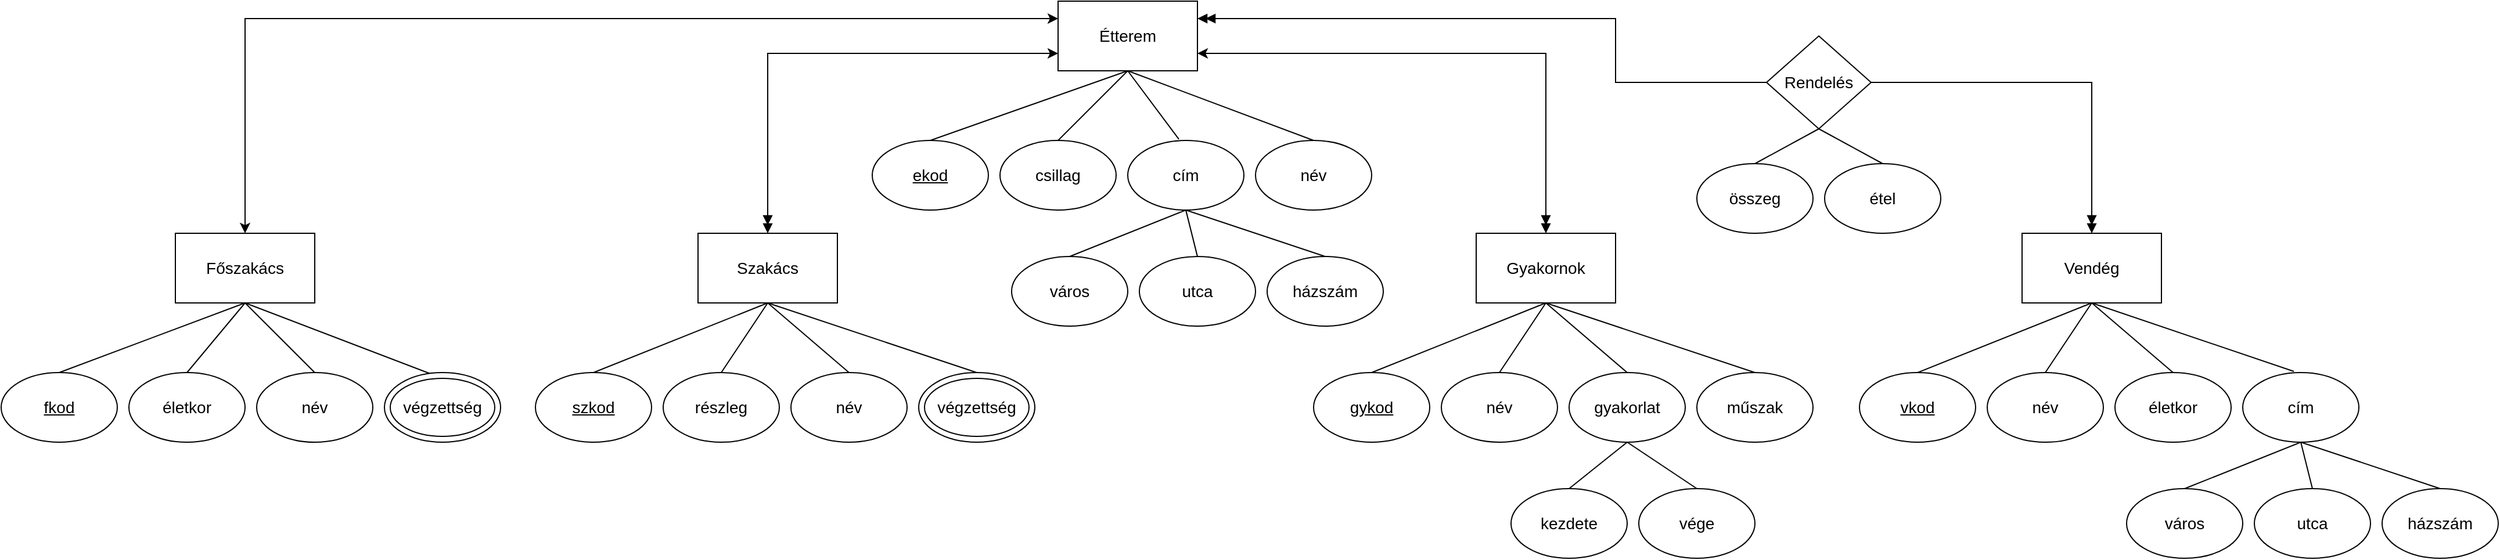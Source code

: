 <mxfile version="20.6.0" type="device"><diagram id="cJL37jTRaVT9P2Q3fLnN" name="Page-1"><mxGraphModel dx="2908" dy="1130" grid="1" gridSize="10" guides="1" tooltips="1" connect="1" arrows="1" fold="1" page="1" pageScale="1" pageWidth="850" pageHeight="1100" math="0" shadow="0"><root><mxCell id="0"/><mxCell id="1" parent="0"/><mxCell id="6ZehkBtpxnR6_HYEcnkz-23" style="edgeStyle=orthogonalEdgeStyle;rounded=0;orthogonalLoop=1;jettySize=auto;html=1;exitX=1;exitY=0.75;exitDx=0;exitDy=0;entryX=0.5;entryY=0;entryDx=0;entryDy=0;fontSize=14;endArrow=doubleBlock;endFill=1;startArrow=classic;startFill=1;" edge="1" parent="1" source="6ZehkBtpxnR6_HYEcnkz-2" target="6ZehkBtpxnR6_HYEcnkz-3"><mxGeometry relative="1" as="geometry"/></mxCell><mxCell id="6ZehkBtpxnR6_HYEcnkz-47" style="edgeStyle=none;rounded=0;orthogonalLoop=1;jettySize=auto;html=1;exitX=0.5;exitY=1;exitDx=0;exitDy=0;entryX=0.5;entryY=0;entryDx=0;entryDy=0;fontSize=14;endArrow=none;endFill=0;" edge="1" parent="1" source="6ZehkBtpxnR6_HYEcnkz-2" target="6ZehkBtpxnR6_HYEcnkz-46"><mxGeometry relative="1" as="geometry"/></mxCell><mxCell id="6ZehkBtpxnR6_HYEcnkz-48" style="edgeStyle=none;rounded=0;orthogonalLoop=1;jettySize=auto;html=1;exitX=0.5;exitY=1;exitDx=0;exitDy=0;entryX=0.5;entryY=0;entryDx=0;entryDy=0;fontSize=14;endArrow=none;endFill=0;" edge="1" parent="1" source="6ZehkBtpxnR6_HYEcnkz-2" target="6ZehkBtpxnR6_HYEcnkz-44"><mxGeometry relative="1" as="geometry"/></mxCell><mxCell id="6ZehkBtpxnR6_HYEcnkz-49" style="edgeStyle=none;rounded=0;orthogonalLoop=1;jettySize=auto;html=1;exitX=0.5;exitY=1;exitDx=0;exitDy=0;entryX=0.44;entryY=-0.017;entryDx=0;entryDy=0;entryPerimeter=0;fontSize=14;endArrow=none;endFill=0;" edge="1" parent="1" source="6ZehkBtpxnR6_HYEcnkz-2" target="6ZehkBtpxnR6_HYEcnkz-41"><mxGeometry relative="1" as="geometry"/></mxCell><mxCell id="6ZehkBtpxnR6_HYEcnkz-50" style="edgeStyle=none;rounded=0;orthogonalLoop=1;jettySize=auto;html=1;exitX=0.5;exitY=1;exitDx=0;exitDy=0;entryX=0.5;entryY=0;entryDx=0;entryDy=0;fontSize=14;endArrow=none;endFill=0;" edge="1" parent="1" source="6ZehkBtpxnR6_HYEcnkz-2" target="6ZehkBtpxnR6_HYEcnkz-45"><mxGeometry relative="1" as="geometry"/></mxCell><mxCell id="6ZehkBtpxnR6_HYEcnkz-52" style="edgeStyle=orthogonalEdgeStyle;rounded=0;orthogonalLoop=1;jettySize=auto;html=1;exitX=0;exitY=0.25;exitDx=0;exitDy=0;entryX=0.5;entryY=0;entryDx=0;entryDy=0;fontSize=14;startArrow=classic;startFill=1;endArrow=classic;endFill=1;" edge="1" parent="1" source="6ZehkBtpxnR6_HYEcnkz-2" target="6ZehkBtpxnR6_HYEcnkz-5"><mxGeometry relative="1" as="geometry"/></mxCell><mxCell id="6ZehkBtpxnR6_HYEcnkz-74" style="edgeStyle=orthogonalEdgeStyle;rounded=0;orthogonalLoop=1;jettySize=auto;html=1;exitX=0;exitY=0.75;exitDx=0;exitDy=0;entryX=0.5;entryY=0;entryDx=0;entryDy=0;fontSize=14;startArrow=classic;startFill=1;endArrow=doubleBlock;endFill=1;" edge="1" parent="1" source="6ZehkBtpxnR6_HYEcnkz-2" target="6ZehkBtpxnR6_HYEcnkz-4"><mxGeometry relative="1" as="geometry"/></mxCell><mxCell id="6ZehkBtpxnR6_HYEcnkz-78" style="edgeStyle=orthogonalEdgeStyle;rounded=0;orthogonalLoop=1;jettySize=auto;html=1;exitX=1;exitY=0.25;exitDx=0;exitDy=0;fontSize=14;startArrow=doubleBlock;startFill=1;endArrow=none;endFill=0;" edge="1" parent="1" source="6ZehkBtpxnR6_HYEcnkz-2" target="6ZehkBtpxnR6_HYEcnkz-76"><mxGeometry relative="1" as="geometry"><mxPoint x="750" y="295" as="targetPoint"/><Array as="points"><mxPoint x="710" y="295"/><mxPoint x="710" y="350"/></Array></mxGeometry></mxCell><mxCell id="6ZehkBtpxnR6_HYEcnkz-2" value="Étterem" style="rounded=0;whiteSpace=wrap;html=1;fontSize=14;" vertex="1" parent="1"><mxGeometry x="230" y="280" width="120" height="60" as="geometry"/></mxCell><mxCell id="6ZehkBtpxnR6_HYEcnkz-30" style="edgeStyle=none;rounded=0;orthogonalLoop=1;jettySize=auto;html=1;exitX=0.5;exitY=1;exitDx=0;exitDy=0;entryX=0.5;entryY=0;entryDx=0;entryDy=0;fontSize=14;endArrow=none;endFill=0;" edge="1" parent="1" source="6ZehkBtpxnR6_HYEcnkz-3" target="6ZehkBtpxnR6_HYEcnkz-24"><mxGeometry relative="1" as="geometry"/></mxCell><mxCell id="6ZehkBtpxnR6_HYEcnkz-31" style="edgeStyle=none;rounded=0;orthogonalLoop=1;jettySize=auto;html=1;exitX=0.5;exitY=1;exitDx=0;exitDy=0;entryX=0.5;entryY=0;entryDx=0;entryDy=0;fontSize=14;endArrow=none;endFill=0;" edge="1" parent="1" source="6ZehkBtpxnR6_HYEcnkz-3" target="6ZehkBtpxnR6_HYEcnkz-26"><mxGeometry relative="1" as="geometry"/></mxCell><mxCell id="6ZehkBtpxnR6_HYEcnkz-32" style="edgeStyle=none;rounded=0;orthogonalLoop=1;jettySize=auto;html=1;exitX=0.5;exitY=1;exitDx=0;exitDy=0;entryX=0.5;entryY=0;entryDx=0;entryDy=0;fontSize=14;endArrow=none;endFill=0;" edge="1" parent="1" source="6ZehkBtpxnR6_HYEcnkz-3" target="6ZehkBtpxnR6_HYEcnkz-25"><mxGeometry relative="1" as="geometry"/></mxCell><mxCell id="6ZehkBtpxnR6_HYEcnkz-33" style="edgeStyle=none;rounded=0;orthogonalLoop=1;jettySize=auto;html=1;exitX=0.5;exitY=1;exitDx=0;exitDy=0;entryX=0.5;entryY=0;entryDx=0;entryDy=0;fontSize=14;endArrow=none;endFill=0;" edge="1" parent="1" source="6ZehkBtpxnR6_HYEcnkz-3" target="6ZehkBtpxnR6_HYEcnkz-29"><mxGeometry relative="1" as="geometry"/></mxCell><mxCell id="6ZehkBtpxnR6_HYEcnkz-3" value="Gyakornok" style="rounded=0;whiteSpace=wrap;html=1;fontSize=14;" vertex="1" parent="1"><mxGeometry x="590" y="480" width="120" height="60" as="geometry"/></mxCell><mxCell id="6ZehkBtpxnR6_HYEcnkz-69" style="edgeStyle=none;rounded=0;orthogonalLoop=1;jettySize=auto;html=1;exitX=0.5;exitY=1;exitDx=0;exitDy=0;entryX=0.5;entryY=0;entryDx=0;entryDy=0;fontSize=14;startArrow=none;startFill=0;endArrow=none;endFill=0;" edge="1" parent="1" source="6ZehkBtpxnR6_HYEcnkz-4" target="6ZehkBtpxnR6_HYEcnkz-63"><mxGeometry relative="1" as="geometry"/></mxCell><mxCell id="6ZehkBtpxnR6_HYEcnkz-70" style="edgeStyle=none;rounded=0;orthogonalLoop=1;jettySize=auto;html=1;exitX=0.5;exitY=1;exitDx=0;exitDy=0;entryX=0.5;entryY=0;entryDx=0;entryDy=0;fontSize=14;startArrow=none;startFill=0;endArrow=none;endFill=0;" edge="1" parent="1" source="6ZehkBtpxnR6_HYEcnkz-4" target="6ZehkBtpxnR6_HYEcnkz-64"><mxGeometry relative="1" as="geometry"/></mxCell><mxCell id="6ZehkBtpxnR6_HYEcnkz-71" style="edgeStyle=none;rounded=0;orthogonalLoop=1;jettySize=auto;html=1;exitX=0.5;exitY=1;exitDx=0;exitDy=0;entryX=0.5;entryY=0;entryDx=0;entryDy=0;fontSize=14;startArrow=none;startFill=0;endArrow=none;endFill=0;" edge="1" parent="1" source="6ZehkBtpxnR6_HYEcnkz-4" target="6ZehkBtpxnR6_HYEcnkz-65"><mxGeometry relative="1" as="geometry"/></mxCell><mxCell id="6ZehkBtpxnR6_HYEcnkz-72" style="edgeStyle=none;rounded=0;orthogonalLoop=1;jettySize=auto;html=1;exitX=0.5;exitY=1;exitDx=0;exitDy=0;entryX=0.5;entryY=0;entryDx=0;entryDy=0;fontSize=14;startArrow=none;startFill=0;endArrow=none;endFill=0;" edge="1" parent="1" source="6ZehkBtpxnR6_HYEcnkz-4" target="6ZehkBtpxnR6_HYEcnkz-67"><mxGeometry relative="1" as="geometry"/></mxCell><mxCell id="6ZehkBtpxnR6_HYEcnkz-4" value="Szakács" style="rounded=0;whiteSpace=wrap;html=1;fontSize=14;" vertex="1" parent="1"><mxGeometry x="-80" y="480" width="120" height="60" as="geometry"/></mxCell><mxCell id="6ZehkBtpxnR6_HYEcnkz-59" style="rounded=0;orthogonalLoop=1;jettySize=auto;html=1;exitX=0.5;exitY=1;exitDx=0;exitDy=0;entryX=0.5;entryY=0;entryDx=0;entryDy=0;fontSize=14;startArrow=none;startFill=0;endArrow=none;endFill=0;" edge="1" parent="1" source="6ZehkBtpxnR6_HYEcnkz-5" target="6ZehkBtpxnR6_HYEcnkz-53"><mxGeometry relative="1" as="geometry"/></mxCell><mxCell id="6ZehkBtpxnR6_HYEcnkz-60" style="edgeStyle=none;rounded=0;orthogonalLoop=1;jettySize=auto;html=1;exitX=0.5;exitY=1;exitDx=0;exitDy=0;entryX=0.5;entryY=0;entryDx=0;entryDy=0;fontSize=14;startArrow=none;startFill=0;endArrow=none;endFill=0;" edge="1" parent="1" source="6ZehkBtpxnR6_HYEcnkz-5" target="6ZehkBtpxnR6_HYEcnkz-54"><mxGeometry relative="1" as="geometry"/></mxCell><mxCell id="6ZehkBtpxnR6_HYEcnkz-61" style="edgeStyle=none;rounded=0;orthogonalLoop=1;jettySize=auto;html=1;exitX=0.5;exitY=1;exitDx=0;exitDy=0;entryX=0.5;entryY=0;entryDx=0;entryDy=0;fontSize=14;startArrow=none;startFill=0;endArrow=none;endFill=0;" edge="1" parent="1" source="6ZehkBtpxnR6_HYEcnkz-5" target="6ZehkBtpxnR6_HYEcnkz-55"><mxGeometry relative="1" as="geometry"/></mxCell><mxCell id="6ZehkBtpxnR6_HYEcnkz-62" style="edgeStyle=none;rounded=0;orthogonalLoop=1;jettySize=auto;html=1;exitX=0.5;exitY=1;exitDx=0;exitDy=0;entryX=0.5;entryY=0;entryDx=0;entryDy=0;fontSize=14;startArrow=none;startFill=0;endArrow=none;endFill=0;" edge="1" parent="1" source="6ZehkBtpxnR6_HYEcnkz-5" target="6ZehkBtpxnR6_HYEcnkz-57"><mxGeometry relative="1" as="geometry"/></mxCell><mxCell id="6ZehkBtpxnR6_HYEcnkz-5" value="Főszakács" style="rounded=0;whiteSpace=wrap;html=1;fontSize=14;" vertex="1" parent="1"><mxGeometry x="-530" y="480" width="120" height="60" as="geometry"/></mxCell><mxCell id="6ZehkBtpxnR6_HYEcnkz-19" style="edgeStyle=none;rounded=0;orthogonalLoop=1;jettySize=auto;html=1;exitX=0.5;exitY=1;exitDx=0;exitDy=0;entryX=0.5;entryY=0;entryDx=0;entryDy=0;fontSize=14;endArrow=none;endFill=0;" edge="1" parent="1" source="6ZehkBtpxnR6_HYEcnkz-6" target="6ZehkBtpxnR6_HYEcnkz-8"><mxGeometry relative="1" as="geometry"/></mxCell><mxCell id="6ZehkBtpxnR6_HYEcnkz-20" style="edgeStyle=none;rounded=0;orthogonalLoop=1;jettySize=auto;html=1;exitX=0.5;exitY=1;exitDx=0;exitDy=0;entryX=0.5;entryY=0;entryDx=0;entryDy=0;fontSize=14;endArrow=none;endFill=0;" edge="1" parent="1" source="6ZehkBtpxnR6_HYEcnkz-6" target="6ZehkBtpxnR6_HYEcnkz-9"><mxGeometry relative="1" as="geometry"/></mxCell><mxCell id="6ZehkBtpxnR6_HYEcnkz-21" style="edgeStyle=none;rounded=0;orthogonalLoop=1;jettySize=auto;html=1;exitX=0.5;exitY=1;exitDx=0;exitDy=0;entryX=0.5;entryY=0;entryDx=0;entryDy=0;fontSize=14;endArrow=none;endFill=0;" edge="1" parent="1" source="6ZehkBtpxnR6_HYEcnkz-6" target="6ZehkBtpxnR6_HYEcnkz-11"><mxGeometry relative="1" as="geometry"/></mxCell><mxCell id="6ZehkBtpxnR6_HYEcnkz-22" style="edgeStyle=none;rounded=0;orthogonalLoop=1;jettySize=auto;html=1;exitX=0.5;exitY=1;exitDx=0;exitDy=0;entryX=0.44;entryY=-0.017;entryDx=0;entryDy=0;entryPerimeter=0;fontSize=14;endArrow=none;endFill=0;" edge="1" parent="1" source="6ZehkBtpxnR6_HYEcnkz-6" target="6ZehkBtpxnR6_HYEcnkz-13"><mxGeometry relative="1" as="geometry"/></mxCell><mxCell id="6ZehkBtpxnR6_HYEcnkz-6" value="Vendég" style="rounded=0;whiteSpace=wrap;html=1;fontSize=14;" vertex="1" parent="1"><mxGeometry x="1060" y="480" width="120" height="60" as="geometry"/></mxCell><mxCell id="6ZehkBtpxnR6_HYEcnkz-8" value="&lt;u&gt;vkod&lt;/u&gt;" style="ellipse;whiteSpace=wrap;html=1;fontSize=14;" vertex="1" parent="1"><mxGeometry x="920" y="600" width="100" height="60" as="geometry"/></mxCell><mxCell id="6ZehkBtpxnR6_HYEcnkz-9" value="név" style="ellipse;whiteSpace=wrap;html=1;fontSize=14;" vertex="1" parent="1"><mxGeometry x="1030" y="600" width="100" height="60" as="geometry"/></mxCell><mxCell id="6ZehkBtpxnR6_HYEcnkz-11" value="életkor" style="ellipse;whiteSpace=wrap;html=1;fontSize=14;" vertex="1" parent="1"><mxGeometry x="1140" y="600" width="100" height="60" as="geometry"/></mxCell><mxCell id="6ZehkBtpxnR6_HYEcnkz-12" value="város" style="ellipse;whiteSpace=wrap;html=1;fontSize=14;" vertex="1" parent="1"><mxGeometry x="1150" y="700" width="100" height="60" as="geometry"/></mxCell><mxCell id="6ZehkBtpxnR6_HYEcnkz-16" style="edgeStyle=none;rounded=0;orthogonalLoop=1;jettySize=auto;html=1;exitX=0.5;exitY=1;exitDx=0;exitDy=0;entryX=0.5;entryY=0;entryDx=0;entryDy=0;fontSize=14;endArrow=none;endFill=0;" edge="1" parent="1" source="6ZehkBtpxnR6_HYEcnkz-13" target="6ZehkBtpxnR6_HYEcnkz-12"><mxGeometry relative="1" as="geometry"/></mxCell><mxCell id="6ZehkBtpxnR6_HYEcnkz-17" style="edgeStyle=none;rounded=0;orthogonalLoop=1;jettySize=auto;html=1;exitX=0.5;exitY=1;exitDx=0;exitDy=0;entryX=0.5;entryY=0;entryDx=0;entryDy=0;fontSize=14;endArrow=none;endFill=0;" edge="1" parent="1" source="6ZehkBtpxnR6_HYEcnkz-13" target="6ZehkBtpxnR6_HYEcnkz-14"><mxGeometry relative="1" as="geometry"/></mxCell><mxCell id="6ZehkBtpxnR6_HYEcnkz-36" style="edgeStyle=none;rounded=0;orthogonalLoop=1;jettySize=auto;html=1;exitX=0.5;exitY=1;exitDx=0;exitDy=0;entryX=0.5;entryY=0;entryDx=0;entryDy=0;fontSize=14;endArrow=none;endFill=0;" edge="1" parent="1" source="6ZehkBtpxnR6_HYEcnkz-13" target="6ZehkBtpxnR6_HYEcnkz-15"><mxGeometry relative="1" as="geometry"/></mxCell><mxCell id="6ZehkBtpxnR6_HYEcnkz-13" value="cím" style="ellipse;whiteSpace=wrap;html=1;fontSize=14;" vertex="1" parent="1"><mxGeometry x="1250" y="600" width="100" height="60" as="geometry"/></mxCell><mxCell id="6ZehkBtpxnR6_HYEcnkz-14" value="utca" style="ellipse;whiteSpace=wrap;html=1;fontSize=14;" vertex="1" parent="1"><mxGeometry x="1260" y="700" width="100" height="60" as="geometry"/></mxCell><mxCell id="6ZehkBtpxnR6_HYEcnkz-15" value="házszám" style="ellipse;whiteSpace=wrap;html=1;fontSize=14;" vertex="1" parent="1"><mxGeometry x="1370" y="700" width="100" height="60" as="geometry"/></mxCell><mxCell id="6ZehkBtpxnR6_HYEcnkz-24" value="&lt;u&gt;gykod&lt;/u&gt;" style="ellipse;whiteSpace=wrap;html=1;fontSize=14;" vertex="1" parent="1"><mxGeometry x="450" y="600" width="100" height="60" as="geometry"/></mxCell><mxCell id="6ZehkBtpxnR6_HYEcnkz-34" style="edgeStyle=none;rounded=0;orthogonalLoop=1;jettySize=auto;html=1;exitX=0.5;exitY=1;exitDx=0;exitDy=0;entryX=0.5;entryY=0;entryDx=0;entryDy=0;fontSize=14;endArrow=none;endFill=0;" edge="1" parent="1" source="6ZehkBtpxnR6_HYEcnkz-25" target="6ZehkBtpxnR6_HYEcnkz-28"><mxGeometry relative="1" as="geometry"/></mxCell><mxCell id="6ZehkBtpxnR6_HYEcnkz-35" style="edgeStyle=none;rounded=0;orthogonalLoop=1;jettySize=auto;html=1;exitX=0.5;exitY=1;exitDx=0;exitDy=0;entryX=0.5;entryY=0;entryDx=0;entryDy=0;fontSize=14;endArrow=none;endFill=0;" edge="1" parent="1" source="6ZehkBtpxnR6_HYEcnkz-25" target="6ZehkBtpxnR6_HYEcnkz-27"><mxGeometry relative="1" as="geometry"/></mxCell><mxCell id="6ZehkBtpxnR6_HYEcnkz-25" value="gyakorlat" style="ellipse;whiteSpace=wrap;html=1;fontSize=14;" vertex="1" parent="1"><mxGeometry x="670" y="600" width="100" height="60" as="geometry"/></mxCell><mxCell id="6ZehkBtpxnR6_HYEcnkz-26" value="név" style="ellipse;whiteSpace=wrap;html=1;fontSize=14;" vertex="1" parent="1"><mxGeometry x="560" y="600" width="100" height="60" as="geometry"/></mxCell><mxCell id="6ZehkBtpxnR6_HYEcnkz-27" value="vége" style="ellipse;whiteSpace=wrap;html=1;fontSize=14;" vertex="1" parent="1"><mxGeometry x="730" y="700" width="100" height="60" as="geometry"/></mxCell><mxCell id="6ZehkBtpxnR6_HYEcnkz-28" value="kezdete" style="ellipse;whiteSpace=wrap;html=1;fontSize=14;" vertex="1" parent="1"><mxGeometry x="620" y="700" width="100" height="60" as="geometry"/></mxCell><mxCell id="6ZehkBtpxnR6_HYEcnkz-29" value="műszak" style="ellipse;whiteSpace=wrap;html=1;fontSize=14;" vertex="1" parent="1"><mxGeometry x="780" y="600" width="100" height="60" as="geometry"/></mxCell><mxCell id="6ZehkBtpxnR6_HYEcnkz-37" value="város" style="ellipse;whiteSpace=wrap;html=1;fontSize=14;" vertex="1" parent="1"><mxGeometry x="190" y="500" width="100" height="60" as="geometry"/></mxCell><mxCell id="6ZehkBtpxnR6_HYEcnkz-38" style="edgeStyle=none;rounded=0;orthogonalLoop=1;jettySize=auto;html=1;exitX=0.5;exitY=1;exitDx=0;exitDy=0;entryX=0.5;entryY=0;entryDx=0;entryDy=0;fontSize=14;endArrow=none;endFill=0;" edge="1" parent="1" source="6ZehkBtpxnR6_HYEcnkz-41" target="6ZehkBtpxnR6_HYEcnkz-37"><mxGeometry relative="1" as="geometry"/></mxCell><mxCell id="6ZehkBtpxnR6_HYEcnkz-39" style="edgeStyle=none;rounded=0;orthogonalLoop=1;jettySize=auto;html=1;exitX=0.5;exitY=1;exitDx=0;exitDy=0;entryX=0.5;entryY=0;entryDx=0;entryDy=0;fontSize=14;endArrow=none;endFill=0;" edge="1" parent="1" source="6ZehkBtpxnR6_HYEcnkz-41" target="6ZehkBtpxnR6_HYEcnkz-42"><mxGeometry relative="1" as="geometry"/></mxCell><mxCell id="6ZehkBtpxnR6_HYEcnkz-40" style="edgeStyle=none;rounded=0;orthogonalLoop=1;jettySize=auto;html=1;exitX=0.5;exitY=1;exitDx=0;exitDy=0;entryX=0.5;entryY=0;entryDx=0;entryDy=0;fontSize=14;endArrow=none;endFill=0;" edge="1" parent="1" source="6ZehkBtpxnR6_HYEcnkz-41" target="6ZehkBtpxnR6_HYEcnkz-43"><mxGeometry relative="1" as="geometry"/></mxCell><mxCell id="6ZehkBtpxnR6_HYEcnkz-41" value="cím" style="ellipse;whiteSpace=wrap;html=1;fontSize=14;" vertex="1" parent="1"><mxGeometry x="290" y="400" width="100" height="60" as="geometry"/></mxCell><mxCell id="6ZehkBtpxnR6_HYEcnkz-42" value="utca" style="ellipse;whiteSpace=wrap;html=1;fontSize=14;" vertex="1" parent="1"><mxGeometry x="300" y="500" width="100" height="60" as="geometry"/></mxCell><mxCell id="6ZehkBtpxnR6_HYEcnkz-43" value="házszám" style="ellipse;whiteSpace=wrap;html=1;fontSize=14;" vertex="1" parent="1"><mxGeometry x="410" y="500" width="100" height="60" as="geometry"/></mxCell><mxCell id="6ZehkBtpxnR6_HYEcnkz-44" value="csillag" style="ellipse;whiteSpace=wrap;html=1;fontSize=14;" vertex="1" parent="1"><mxGeometry x="180" y="400" width="100" height="60" as="geometry"/></mxCell><mxCell id="6ZehkBtpxnR6_HYEcnkz-45" value="név" style="ellipse;whiteSpace=wrap;html=1;fontSize=14;" vertex="1" parent="1"><mxGeometry x="400" y="400" width="100" height="60" as="geometry"/></mxCell><mxCell id="6ZehkBtpxnR6_HYEcnkz-46" value="&lt;u&gt;ekod&lt;/u&gt;" style="ellipse;whiteSpace=wrap;html=1;fontSize=14;" vertex="1" parent="1"><mxGeometry x="70" y="400" width="100" height="60" as="geometry"/></mxCell><mxCell id="6ZehkBtpxnR6_HYEcnkz-53" value="&lt;u&gt;fkod&lt;/u&gt;" style="ellipse;whiteSpace=wrap;html=1;fontSize=14;" vertex="1" parent="1"><mxGeometry x="-680" y="600" width="100" height="60" as="geometry"/></mxCell><mxCell id="6ZehkBtpxnR6_HYEcnkz-54" value="életkor" style="ellipse;whiteSpace=wrap;html=1;fontSize=14;" vertex="1" parent="1"><mxGeometry x="-570" y="600" width="100" height="60" as="geometry"/></mxCell><mxCell id="6ZehkBtpxnR6_HYEcnkz-55" value="név" style="ellipse;whiteSpace=wrap;html=1;fontSize=14;" vertex="1" parent="1"><mxGeometry x="-460" y="600" width="100" height="60" as="geometry"/></mxCell><mxCell id="6ZehkBtpxnR6_HYEcnkz-58" value="" style="group" vertex="1" connectable="0" parent="1"><mxGeometry x="-350" y="600" width="100" height="60" as="geometry"/></mxCell><mxCell id="6ZehkBtpxnR6_HYEcnkz-56" value="név" style="ellipse;whiteSpace=wrap;html=1;fontSize=14;" vertex="1" parent="6ZehkBtpxnR6_HYEcnkz-58"><mxGeometry width="100" height="60" as="geometry"/></mxCell><mxCell id="6ZehkBtpxnR6_HYEcnkz-57" value="végzettség" style="ellipse;whiteSpace=wrap;html=1;fontSize=14;" vertex="1" parent="6ZehkBtpxnR6_HYEcnkz-58"><mxGeometry x="5" y="5" width="90" height="50" as="geometry"/></mxCell><mxCell id="6ZehkBtpxnR6_HYEcnkz-63" value="&lt;u&gt;szkod&lt;/u&gt;" style="ellipse;whiteSpace=wrap;html=1;fontSize=14;" vertex="1" parent="1"><mxGeometry x="-220" y="600" width="100" height="60" as="geometry"/></mxCell><mxCell id="6ZehkBtpxnR6_HYEcnkz-64" value="részleg" style="ellipse;whiteSpace=wrap;html=1;fontSize=14;" vertex="1" parent="1"><mxGeometry x="-110" y="600" width="100" height="60" as="geometry"/></mxCell><mxCell id="6ZehkBtpxnR6_HYEcnkz-65" value="név" style="ellipse;whiteSpace=wrap;html=1;fontSize=14;" vertex="1" parent="1"><mxGeometry y="600" width="100" height="60" as="geometry"/></mxCell><mxCell id="6ZehkBtpxnR6_HYEcnkz-66" value="" style="group" vertex="1" connectable="0" parent="1"><mxGeometry x="110" y="600" width="100" height="60" as="geometry"/></mxCell><mxCell id="6ZehkBtpxnR6_HYEcnkz-67" value="név" style="ellipse;whiteSpace=wrap;html=1;fontSize=14;" vertex="1" parent="6ZehkBtpxnR6_HYEcnkz-66"><mxGeometry width="100" height="60" as="geometry"/></mxCell><mxCell id="6ZehkBtpxnR6_HYEcnkz-68" value="végzettség" style="ellipse;whiteSpace=wrap;html=1;fontSize=14;" vertex="1" parent="6ZehkBtpxnR6_HYEcnkz-66"><mxGeometry x="5" y="5" width="90" height="50" as="geometry"/></mxCell><mxCell id="6ZehkBtpxnR6_HYEcnkz-80" style="rounded=0;orthogonalLoop=1;jettySize=auto;html=1;exitX=0.5;exitY=1;exitDx=0;exitDy=0;entryX=0.5;entryY=0;entryDx=0;entryDy=0;fontSize=14;startArrow=none;startFill=0;endArrow=none;endFill=0;" edge="1" parent="1" source="6ZehkBtpxnR6_HYEcnkz-76" target="6ZehkBtpxnR6_HYEcnkz-79"><mxGeometry relative="1" as="geometry"/></mxCell><mxCell id="6ZehkBtpxnR6_HYEcnkz-81" style="edgeStyle=orthogonalEdgeStyle;rounded=0;orthogonalLoop=1;jettySize=auto;html=1;exitX=1;exitY=0.5;exitDx=0;exitDy=0;entryX=0.5;entryY=0;entryDx=0;entryDy=0;fontSize=14;startArrow=none;startFill=0;endArrow=doubleBlock;endFill=1;" edge="1" parent="1" source="6ZehkBtpxnR6_HYEcnkz-76" target="6ZehkBtpxnR6_HYEcnkz-6"><mxGeometry relative="1" as="geometry"/></mxCell><mxCell id="6ZehkBtpxnR6_HYEcnkz-84" style="edgeStyle=none;rounded=0;orthogonalLoop=1;jettySize=auto;html=1;exitX=0.5;exitY=1;exitDx=0;exitDy=0;entryX=0.5;entryY=0;entryDx=0;entryDy=0;fontSize=14;startArrow=none;startFill=0;endArrow=none;endFill=0;" edge="1" parent="1" source="6ZehkBtpxnR6_HYEcnkz-76" target="6ZehkBtpxnR6_HYEcnkz-82"><mxGeometry relative="1" as="geometry"/></mxCell><mxCell id="6ZehkBtpxnR6_HYEcnkz-76" value="Rendelés" style="rhombus;whiteSpace=wrap;html=1;fontSize=14;" vertex="1" parent="1"><mxGeometry x="840" y="310" width="90" height="80" as="geometry"/></mxCell><mxCell id="6ZehkBtpxnR6_HYEcnkz-79" value="összeg" style="ellipse;whiteSpace=wrap;html=1;fontSize=14;" vertex="1" parent="1"><mxGeometry x="780" y="420" width="100" height="60" as="geometry"/></mxCell><mxCell id="6ZehkBtpxnR6_HYEcnkz-82" value="étel" style="ellipse;whiteSpace=wrap;html=1;fontSize=14;" vertex="1" parent="1"><mxGeometry x="890" y="420" width="100" height="60" as="geometry"/></mxCell></root></mxGraphModel></diagram></mxfile>